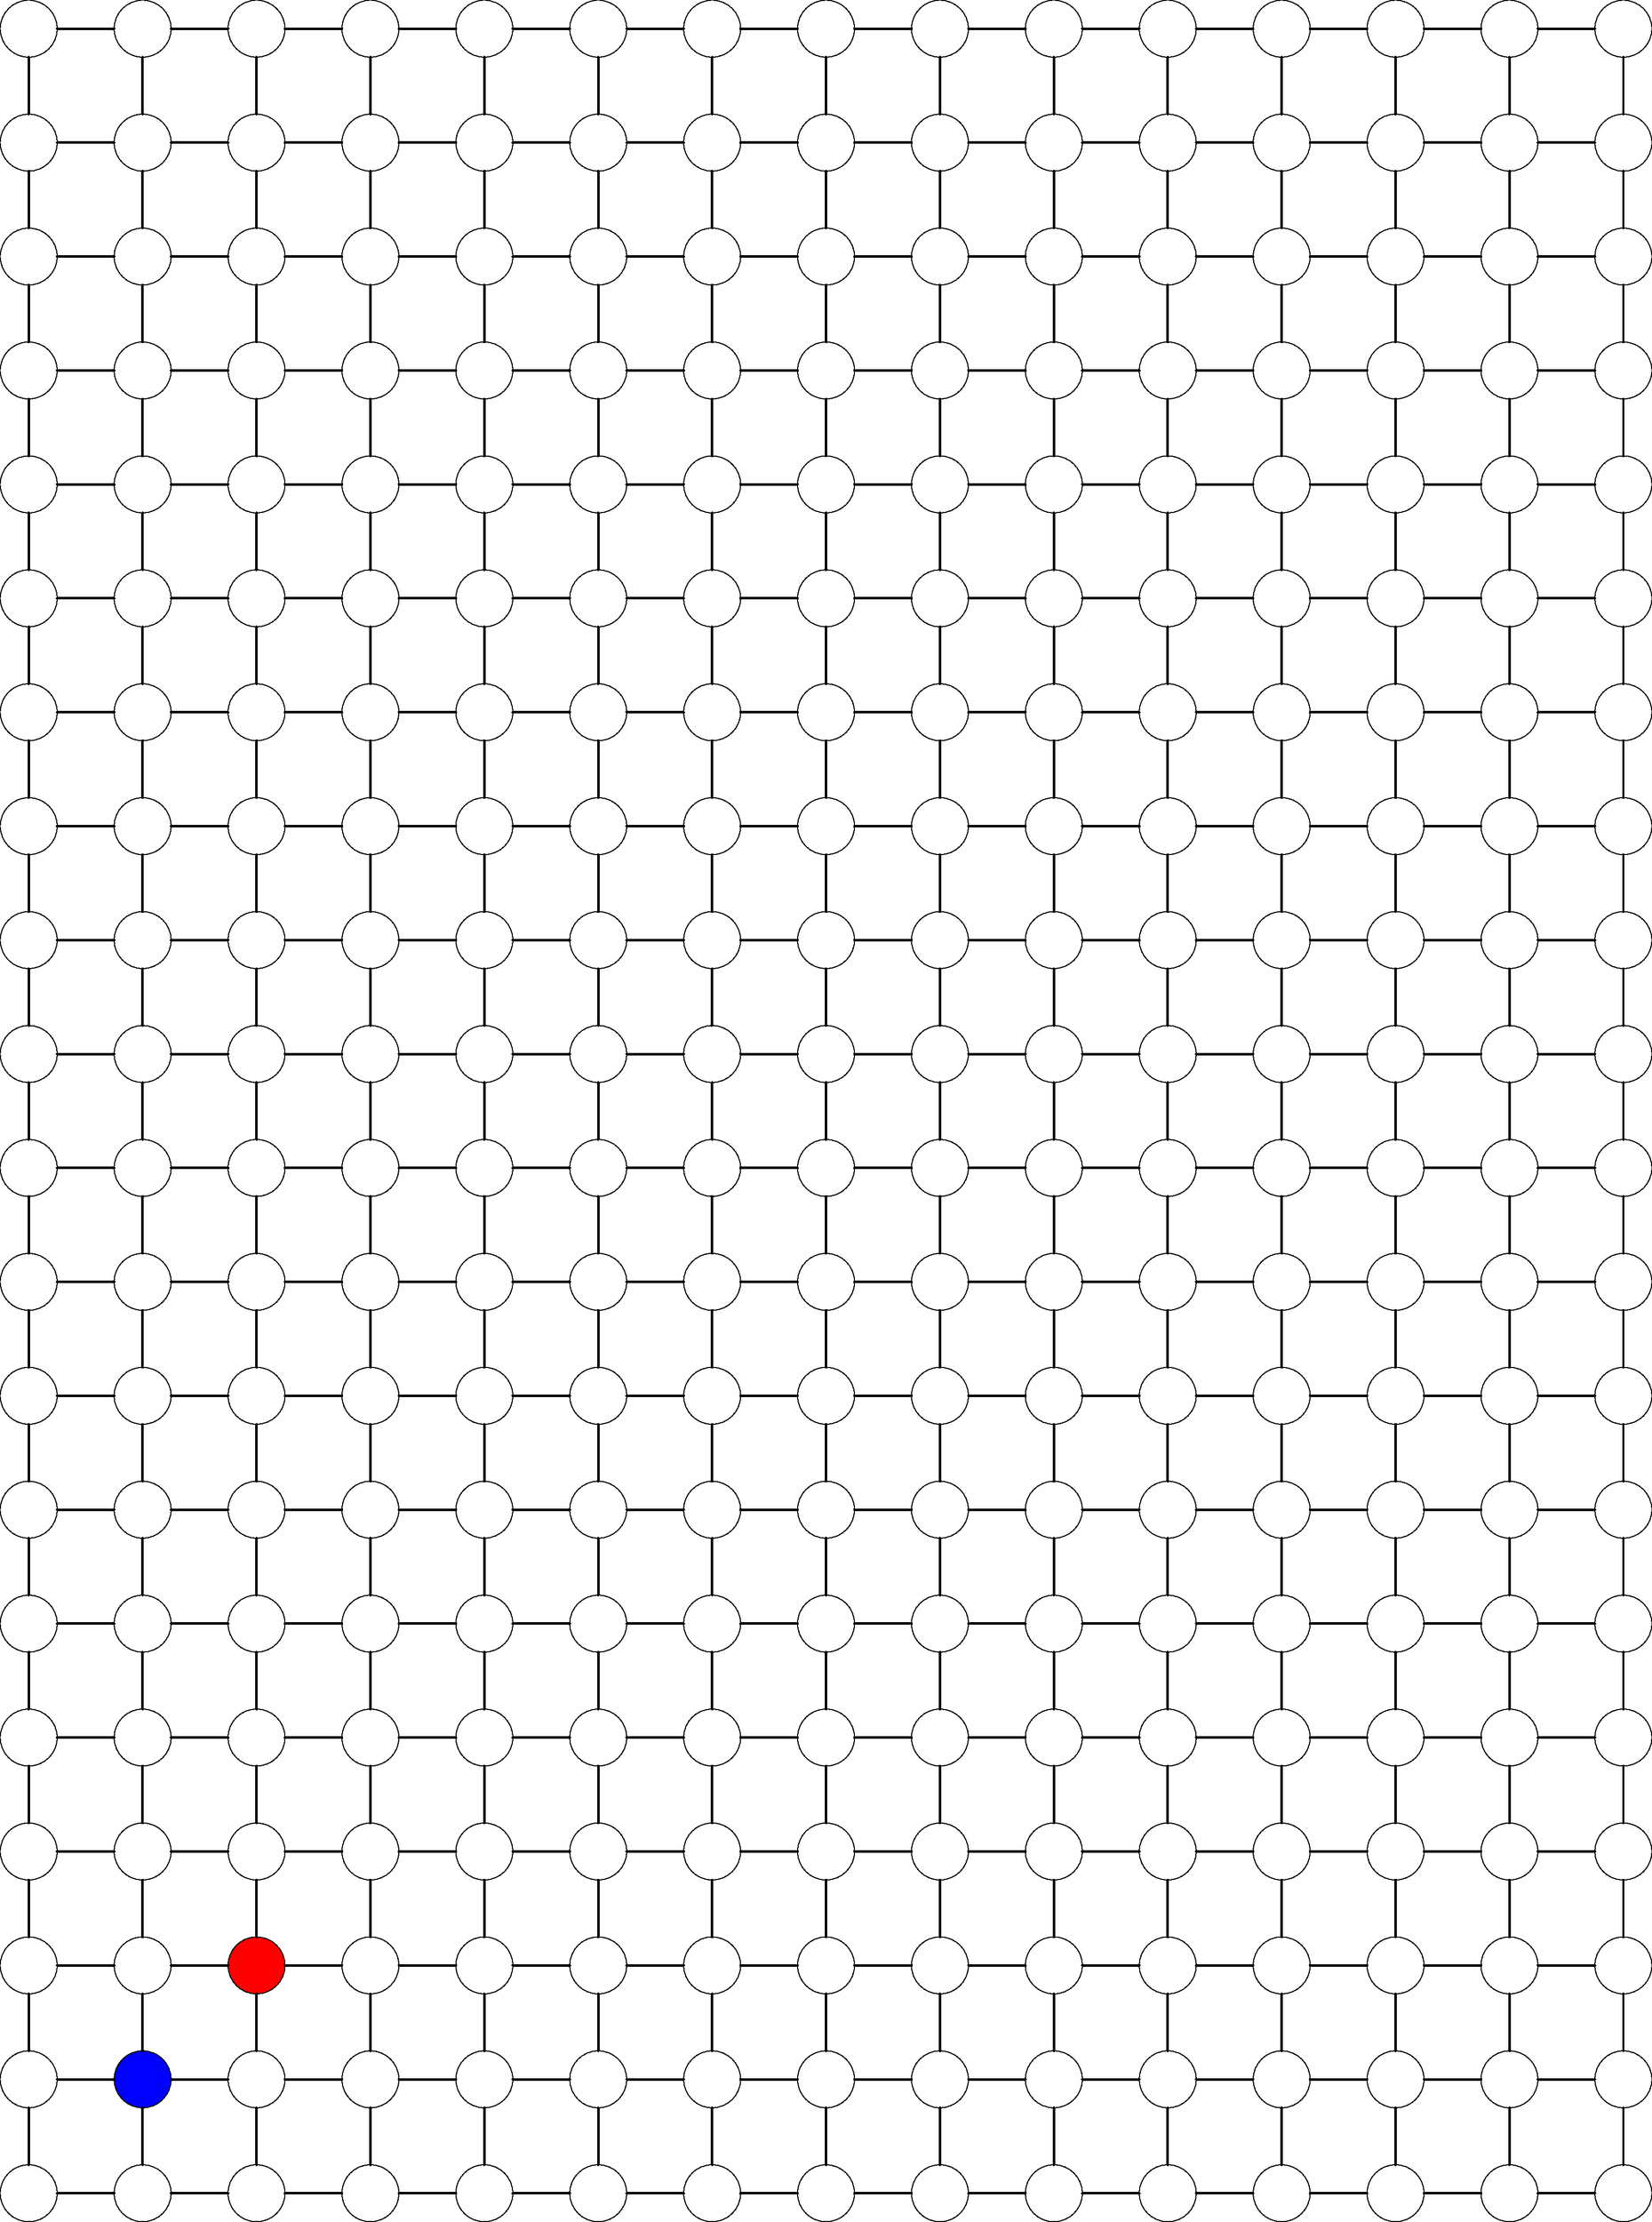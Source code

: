 settings.outformat ="png";
unitsize(2cm);

import graph;
void vertex(int n, int m, pen c){
    filldraw(circle((2*n, 2*m), 1/2), c);
}

void grid(int n, int m){
    for (int i = 0; i<n-1; ++i){
        for (int j = 0; j<m; ++j){
            draw((2*i +1/2, 2*j) -- (2*i + 3/2, 2*j), linewidth(2));
        }
    }
    for (int i = 0; i<n; ++i){
        for (int j = 0; j<m-1; ++j){
            draw((2*i, 2*j+1/2) -- (2*i, 2*j + 3/2), linewidth(2));
        }
    }
}

vertex(0, 0, white);
vertex(0, 1, white);
vertex(0, 2, white);
vertex(0, 3, white);
vertex(0, 4, white);
vertex(0, 5, white);
vertex(0, 6, white);
vertex(0, 7, white);
vertex(0, 8, white);
vertex(0, 9, white);
vertex(0, 10, white);
vertex(0, 11, white);
vertex(0, 12, white);
vertex(0, 13, white);
vertex(0, 14, white);
vertex(0, 15, white);
vertex(0, 16, white);
vertex(0, 17, white);
vertex(0, 18, white);
vertex(0, 19, white);
vertex(1, 0, white);
vertex(1, 1, blue);
vertex(1, 2, white);
vertex(1, 3, white);
vertex(1, 4, white);
vertex(1, 5, white);
vertex(1, 6, white);
vertex(1, 7, white);
vertex(1, 8, white);
vertex(1, 9, white);
vertex(1, 10, white);
vertex(1, 11, white);
vertex(1, 12, white);
vertex(1, 13, white);
vertex(1, 14, white);
vertex(1, 15, white);
vertex(1, 16, white);
vertex(1, 17, white);
vertex(1, 18, white);
vertex(1, 19, white);
vertex(2, 0, white);
vertex(2, 1, white);
vertex(2, 2, red);
vertex(2, 3, white);
vertex(2, 4, white);
vertex(2, 5, white);
vertex(2, 6, white);
vertex(2, 7, white);
vertex(2, 8, white);
vertex(2, 9, white);
vertex(2, 10, white);
vertex(2, 11, white);
vertex(2, 12, white);
vertex(2, 13, white);
vertex(2, 14, white);
vertex(2, 15, white);
vertex(2, 16, white);
vertex(2, 17, white);
vertex(2, 18, white);
vertex(2, 19, white);
vertex(3, 0, white);
vertex(3, 1, white);
vertex(3, 2, white);
vertex(3, 3, white);
vertex(3, 4, white);
vertex(3, 5, white);
vertex(3, 6, white);
vertex(3, 7, white);
vertex(3, 8, white);
vertex(3, 9, white);
vertex(3, 10, white);
vertex(3, 11, white);
vertex(3, 12, white);
vertex(3, 13, white);
vertex(3, 14, white);
vertex(3, 15, white);
vertex(3, 16, white);
vertex(3, 17, white);
vertex(3, 18, white);
vertex(3, 19, white);
vertex(4, 0, white);
vertex(4, 1, white);
vertex(4, 2, white);
vertex(4, 3, white);
vertex(4, 4, white);
vertex(4, 5, white);
vertex(4, 6, white);
vertex(4, 7, white);
vertex(4, 8, white);
vertex(4, 9, white);
vertex(4, 10, white);
vertex(4, 11, white);
vertex(4, 12, white);
vertex(4, 13, white);
vertex(4, 14, white);
vertex(4, 15, white);
vertex(4, 16, white);
vertex(4, 17, white);
vertex(4, 18, white);
vertex(4, 19, white);
vertex(5, 0, white);
vertex(5, 1, white);
vertex(5, 2, white);
vertex(5, 3, white);
vertex(5, 4, white);
vertex(5, 5, white);
vertex(5, 6, white);
vertex(5, 7, white);
vertex(5, 8, white);
vertex(5, 9, white);
vertex(5, 10, white);
vertex(5, 11, white);
vertex(5, 12, white);
vertex(5, 13, white);
vertex(5, 14, white);
vertex(5, 15, white);
vertex(5, 16, white);
vertex(5, 17, white);
vertex(5, 18, white);
vertex(5, 19, white);
vertex(6, 0, white);
vertex(6, 1, white);
vertex(6, 2, white);
vertex(6, 3, white);
vertex(6, 4, white);
vertex(6, 5, white);
vertex(6, 6, white);
vertex(6, 7, white);
vertex(6, 8, white);
vertex(6, 9, white);
vertex(6, 10, white);
vertex(6, 11, white);
vertex(6, 12, white);
vertex(6, 13, white);
vertex(6, 14, white);
vertex(6, 15, white);
vertex(6, 16, white);
vertex(6, 17, white);
vertex(6, 18, white);
vertex(6, 19, white);
vertex(7, 0, white);
vertex(7, 1, white);
vertex(7, 2, white);
vertex(7, 3, white);
vertex(7, 4, white);
vertex(7, 5, white);
vertex(7, 6, white);
vertex(7, 7, white);
vertex(7, 8, white);
vertex(7, 9, white);
vertex(7, 10, white);
vertex(7, 11, white);
vertex(7, 12, white);
vertex(7, 13, white);
vertex(7, 14, white);
vertex(7, 15, white);
vertex(7, 16, white);
vertex(7, 17, white);
vertex(7, 18, white);
vertex(7, 19, white);
vertex(8, 0, white);
vertex(8, 1, white);
vertex(8, 2, white);
vertex(8, 3, white);
vertex(8, 4, white);
vertex(8, 5, white);
vertex(8, 6, white);
vertex(8, 7, white);
vertex(8, 8, white);
vertex(8, 9, white);
vertex(8, 10, white);
vertex(8, 11, white);
vertex(8, 12, white);
vertex(8, 13, white);
vertex(8, 14, white);
vertex(8, 15, white);
vertex(8, 16, white);
vertex(8, 17, white);
vertex(8, 18, white);
vertex(8, 19, white);
vertex(9, 0, white);
vertex(9, 1, white);
vertex(9, 2, white);
vertex(9, 3, white);
vertex(9, 4, white);
vertex(9, 5, white);
vertex(9, 6, white);
vertex(9, 7, white);
vertex(9, 8, white);
vertex(9, 9, white);
vertex(9, 10, white);
vertex(9, 11, white);
vertex(9, 12, white);
vertex(9, 13, white);
vertex(9, 14, white);
vertex(9, 15, white);
vertex(9, 16, white);
vertex(9, 17, white);
vertex(9, 18, white);
vertex(9, 19, white);
vertex(10, 0, white);
vertex(10, 1, white);
vertex(10, 2, white);
vertex(10, 3, white);
vertex(10, 4, white);
vertex(10, 5, white);
vertex(10, 6, white);
vertex(10, 7, white);
vertex(10, 8, white);
vertex(10, 9, white);
vertex(10, 10, white);
vertex(10, 11, white);
vertex(10, 12, white);
vertex(10, 13, white);
vertex(10, 14, white);
vertex(10, 15, white);
vertex(10, 16, white);
vertex(10, 17, white);
vertex(10, 18, white);
vertex(10, 19, white);
vertex(11, 0, white);
vertex(11, 1, white);
vertex(11, 2, white);
vertex(11, 3, white);
vertex(11, 4, white);
vertex(11, 5, white);
vertex(11, 6, white);
vertex(11, 7, white);
vertex(11, 8, white);
vertex(11, 9, white);
vertex(11, 10, white);
vertex(11, 11, white);
vertex(11, 12, white);
vertex(11, 13, white);
vertex(11, 14, white);
vertex(11, 15, white);
vertex(11, 16, white);
vertex(11, 17, white);
vertex(11, 18, white);
vertex(11, 19, white);
vertex(12, 0, white);
vertex(12, 1, white);
vertex(12, 2, white);
vertex(12, 3, white);
vertex(12, 4, white);
vertex(12, 5, white);
vertex(12, 6, white);
vertex(12, 7, white);
vertex(12, 8, white);
vertex(12, 9, white);
vertex(12, 10, white);
vertex(12, 11, white);
vertex(12, 12, white);
vertex(12, 13, white);
vertex(12, 14, white);
vertex(12, 15, white);
vertex(12, 16, white);
vertex(12, 17, white);
vertex(12, 18, white);
vertex(12, 19, white);
vertex(13, 0, white);
vertex(13, 1, white);
vertex(13, 2, white);
vertex(13, 3, white);
vertex(13, 4, white);
vertex(13, 5, white);
vertex(13, 6, white);
vertex(13, 7, white);
vertex(13, 8, white);
vertex(13, 9, white);
vertex(13, 10, white);
vertex(13, 11, white);
vertex(13, 12, white);
vertex(13, 13, white);
vertex(13, 14, white);
vertex(13, 15, white);
vertex(13, 16, white);
vertex(13, 17, white);
vertex(13, 18, white);
vertex(13, 19, white);
vertex(14, 0, white);
vertex(14, 1, white);
vertex(14, 2, white);
vertex(14, 3, white);
vertex(14, 4, white);
vertex(14, 5, white);
vertex(14, 6, white);
vertex(14, 7, white);
vertex(14, 8, white);
vertex(14, 9, white);
vertex(14, 10, white);
vertex(14, 11, white);
vertex(14, 12, white);
vertex(14, 13, white);
vertex(14, 14, white);
vertex(14, 15, white);
vertex(14, 16, white);
vertex(14, 17, white);
vertex(14, 18, white);
vertex(14, 19, white);
grid(15, 20);